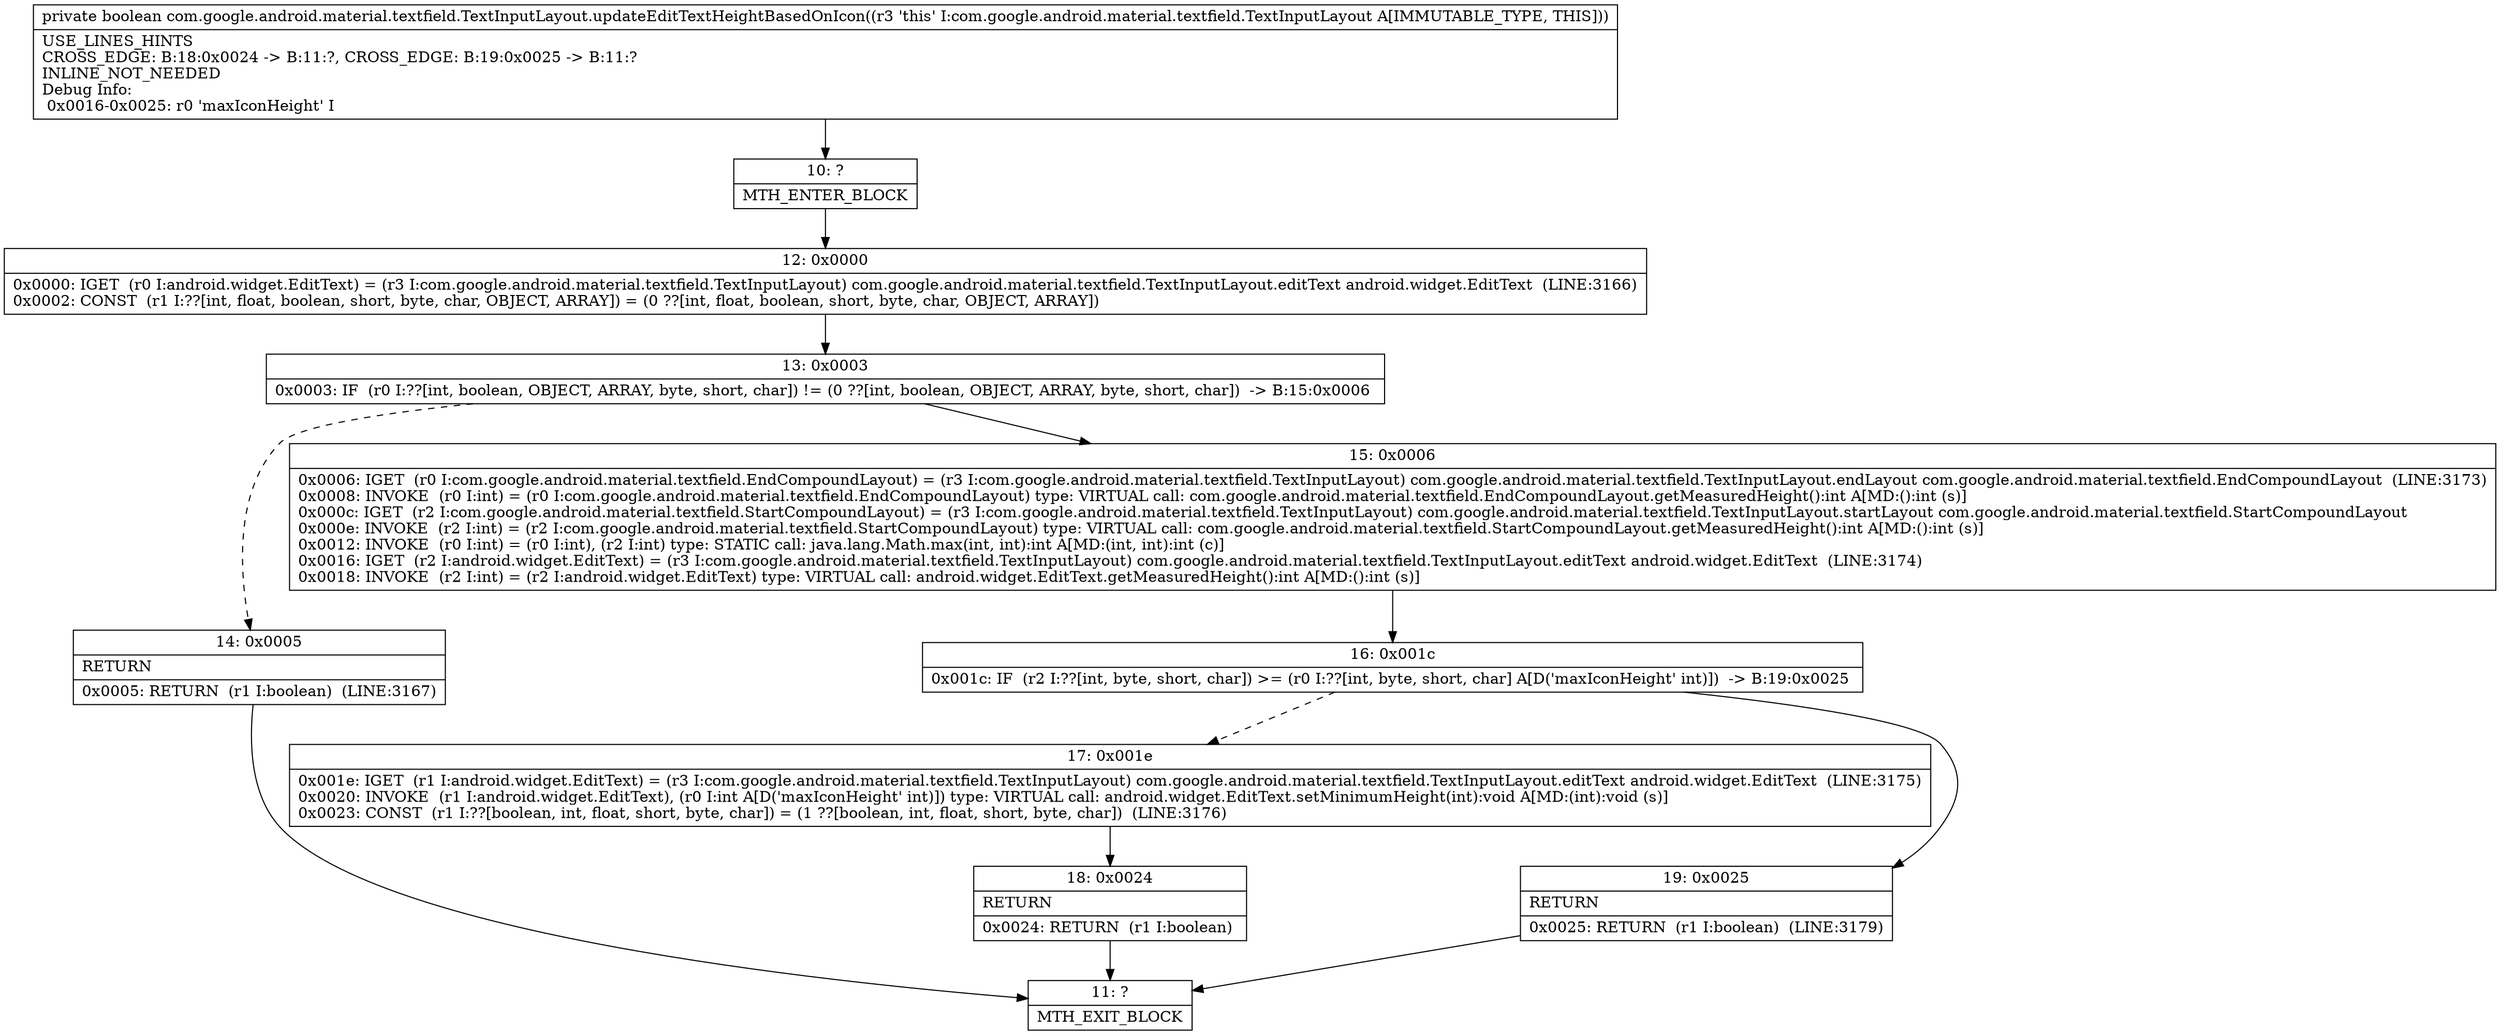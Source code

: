 digraph "CFG forcom.google.android.material.textfield.TextInputLayout.updateEditTextHeightBasedOnIcon()Z" {
Node_10 [shape=record,label="{10\:\ ?|MTH_ENTER_BLOCK\l}"];
Node_12 [shape=record,label="{12\:\ 0x0000|0x0000: IGET  (r0 I:android.widget.EditText) = (r3 I:com.google.android.material.textfield.TextInputLayout) com.google.android.material.textfield.TextInputLayout.editText android.widget.EditText  (LINE:3166)\l0x0002: CONST  (r1 I:??[int, float, boolean, short, byte, char, OBJECT, ARRAY]) = (0 ??[int, float, boolean, short, byte, char, OBJECT, ARRAY]) \l}"];
Node_13 [shape=record,label="{13\:\ 0x0003|0x0003: IF  (r0 I:??[int, boolean, OBJECT, ARRAY, byte, short, char]) != (0 ??[int, boolean, OBJECT, ARRAY, byte, short, char])  \-\> B:15:0x0006 \l}"];
Node_14 [shape=record,label="{14\:\ 0x0005|RETURN\l|0x0005: RETURN  (r1 I:boolean)  (LINE:3167)\l}"];
Node_11 [shape=record,label="{11\:\ ?|MTH_EXIT_BLOCK\l}"];
Node_15 [shape=record,label="{15\:\ 0x0006|0x0006: IGET  (r0 I:com.google.android.material.textfield.EndCompoundLayout) = (r3 I:com.google.android.material.textfield.TextInputLayout) com.google.android.material.textfield.TextInputLayout.endLayout com.google.android.material.textfield.EndCompoundLayout  (LINE:3173)\l0x0008: INVOKE  (r0 I:int) = (r0 I:com.google.android.material.textfield.EndCompoundLayout) type: VIRTUAL call: com.google.android.material.textfield.EndCompoundLayout.getMeasuredHeight():int A[MD:():int (s)]\l0x000c: IGET  (r2 I:com.google.android.material.textfield.StartCompoundLayout) = (r3 I:com.google.android.material.textfield.TextInputLayout) com.google.android.material.textfield.TextInputLayout.startLayout com.google.android.material.textfield.StartCompoundLayout \l0x000e: INVOKE  (r2 I:int) = (r2 I:com.google.android.material.textfield.StartCompoundLayout) type: VIRTUAL call: com.google.android.material.textfield.StartCompoundLayout.getMeasuredHeight():int A[MD:():int (s)]\l0x0012: INVOKE  (r0 I:int) = (r0 I:int), (r2 I:int) type: STATIC call: java.lang.Math.max(int, int):int A[MD:(int, int):int (c)]\l0x0016: IGET  (r2 I:android.widget.EditText) = (r3 I:com.google.android.material.textfield.TextInputLayout) com.google.android.material.textfield.TextInputLayout.editText android.widget.EditText  (LINE:3174)\l0x0018: INVOKE  (r2 I:int) = (r2 I:android.widget.EditText) type: VIRTUAL call: android.widget.EditText.getMeasuredHeight():int A[MD:():int (s)]\l}"];
Node_16 [shape=record,label="{16\:\ 0x001c|0x001c: IF  (r2 I:??[int, byte, short, char]) \>= (r0 I:??[int, byte, short, char] A[D('maxIconHeight' int)])  \-\> B:19:0x0025 \l}"];
Node_17 [shape=record,label="{17\:\ 0x001e|0x001e: IGET  (r1 I:android.widget.EditText) = (r3 I:com.google.android.material.textfield.TextInputLayout) com.google.android.material.textfield.TextInputLayout.editText android.widget.EditText  (LINE:3175)\l0x0020: INVOKE  (r1 I:android.widget.EditText), (r0 I:int A[D('maxIconHeight' int)]) type: VIRTUAL call: android.widget.EditText.setMinimumHeight(int):void A[MD:(int):void (s)]\l0x0023: CONST  (r1 I:??[boolean, int, float, short, byte, char]) = (1 ??[boolean, int, float, short, byte, char])  (LINE:3176)\l}"];
Node_18 [shape=record,label="{18\:\ 0x0024|RETURN\l|0x0024: RETURN  (r1 I:boolean) \l}"];
Node_19 [shape=record,label="{19\:\ 0x0025|RETURN\l|0x0025: RETURN  (r1 I:boolean)  (LINE:3179)\l}"];
MethodNode[shape=record,label="{private boolean com.google.android.material.textfield.TextInputLayout.updateEditTextHeightBasedOnIcon((r3 'this' I:com.google.android.material.textfield.TextInputLayout A[IMMUTABLE_TYPE, THIS]))  | USE_LINES_HINTS\lCROSS_EDGE: B:18:0x0024 \-\> B:11:?, CROSS_EDGE: B:19:0x0025 \-\> B:11:?\lINLINE_NOT_NEEDED\lDebug Info:\l  0x0016\-0x0025: r0 'maxIconHeight' I\l}"];
MethodNode -> Node_10;Node_10 -> Node_12;
Node_12 -> Node_13;
Node_13 -> Node_14[style=dashed];
Node_13 -> Node_15;
Node_14 -> Node_11;
Node_15 -> Node_16;
Node_16 -> Node_17[style=dashed];
Node_16 -> Node_19;
Node_17 -> Node_18;
Node_18 -> Node_11;
Node_19 -> Node_11;
}

